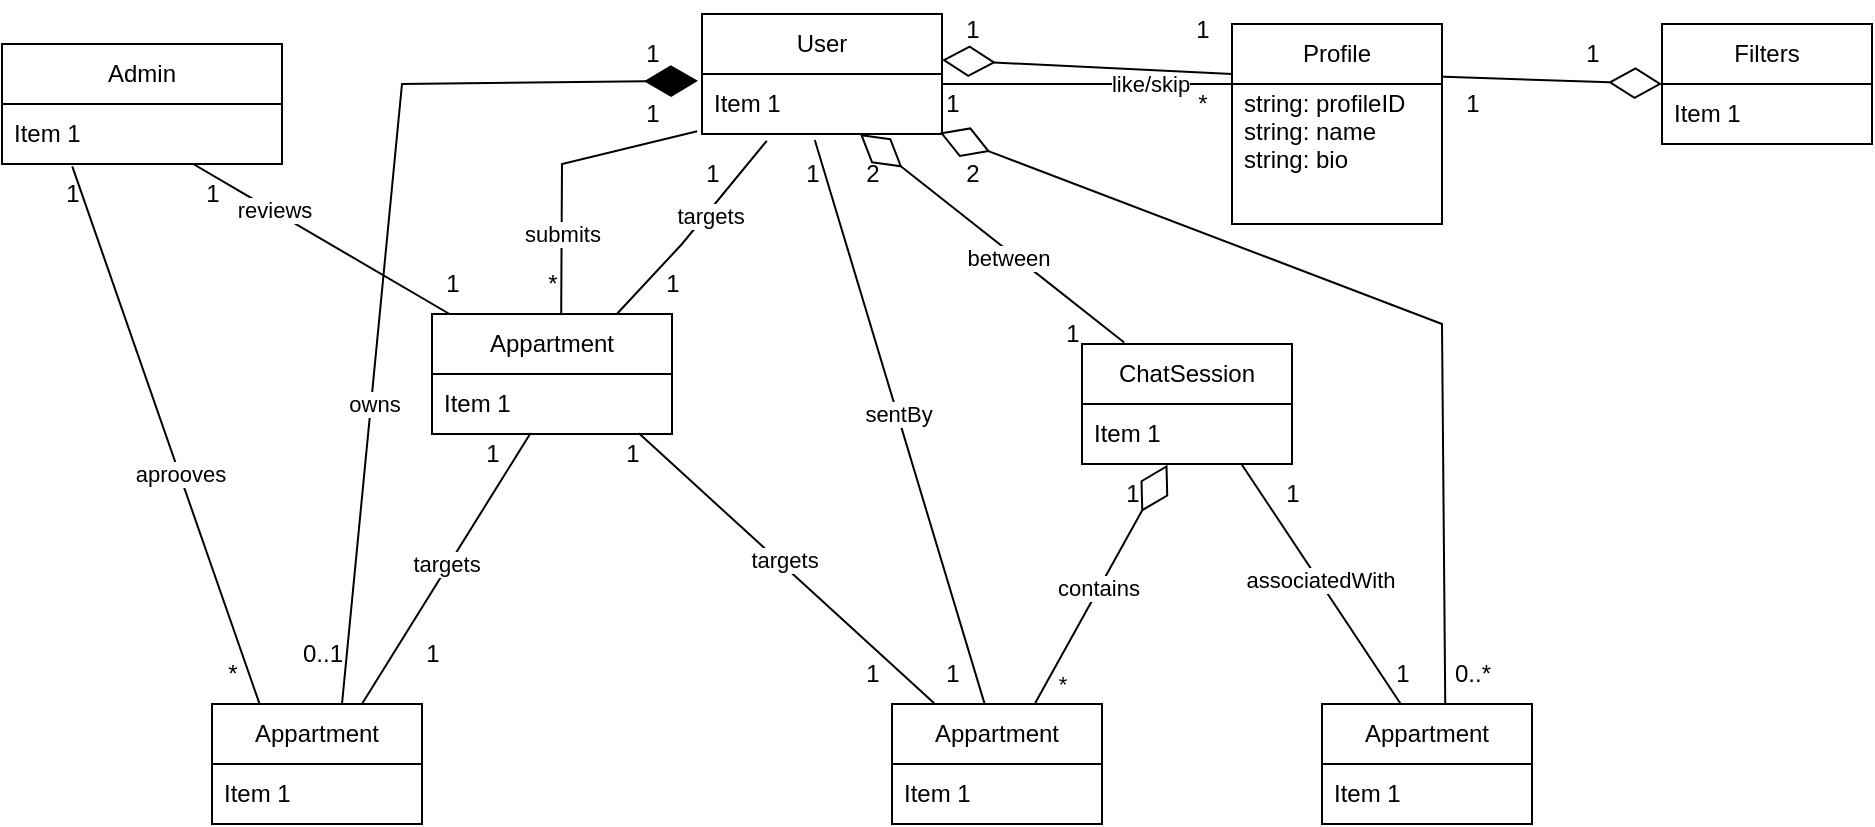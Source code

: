 <mxfile version="26.2.2">
  <diagram id="R2lEEEUBdFMjLlhIrx00" name="Page-1">
    <mxGraphModel dx="1044" dy="674" grid="1" gridSize="10" guides="1" tooltips="1" connect="1" arrows="1" fold="1" page="1" pageScale="1" pageWidth="1100" pageHeight="850" math="0" shadow="0" extFonts="Permanent Marker^https://fonts.googleapis.com/css?family=Permanent+Marker">
      <root>
        <mxCell id="0" />
        <mxCell id="1" parent="0" />
        <mxCell id="CzUIcHv0P2m2ANK762qB-11" value="" style="endArrow=diamondThin;endFill=0;endSize=24;html=1;rounded=0;exitX=0.682;exitY=-0.008;exitDx=0;exitDy=0;exitPerimeter=0;entryX=0.407;entryY=1.013;entryDx=0;entryDy=0;entryPerimeter=0;" parent="1" source="oZNQDrS6y1OFrkhBLZb1-55" target="oZNQDrS6y1OFrkhBLZb1-60" edge="1">
          <mxGeometry width="160" relative="1" as="geometry">
            <mxPoint x="606.667" y="650" as="sourcePoint" />
            <mxPoint x="673.268" y="530" as="targetPoint" />
          </mxGeometry>
        </mxCell>
        <mxCell id="CzUIcHv0P2m2ANK762qB-12" value="contains" style="edgeLabel;html=1;align=center;verticalAlign=middle;resizable=0;points=[];" parent="CzUIcHv0P2m2ANK762qB-11" vertex="1" connectable="0">
          <mxGeometry x="-0.037" y="1" relative="1" as="geometry">
            <mxPoint as="offset" />
          </mxGeometry>
        </mxCell>
        <mxCell id="CzUIcHv0P2m2ANK762qB-18" value="*" style="edgeLabel;html=1;align=center;verticalAlign=middle;resizable=0;points=[];" parent="CzUIcHv0P2m2ANK762qB-11" vertex="1" connectable="0">
          <mxGeometry x="-0.797" y="2" relative="1" as="geometry">
            <mxPoint x="8" y="3" as="offset" />
          </mxGeometry>
        </mxCell>
        <mxCell id="CzUIcHv0P2m2ANK762qB-16" value="" style="endArrow=none;html=1;rounded=0;exitX=0.39;exitY=0.039;exitDx=0;exitDy=0;exitPerimeter=0;entryX=0.76;entryY=1.003;entryDx=0;entryDy=0;entryPerimeter=0;" parent="1" source="oZNQDrS6y1OFrkhBLZb1-57" target="oZNQDrS6y1OFrkhBLZb1-60" edge="1">
          <mxGeometry width="50" height="50" relative="1" as="geometry">
            <mxPoint x="790" y="650" as="sourcePoint" />
            <mxPoint x="709.88" y="530" as="targetPoint" />
          </mxGeometry>
        </mxCell>
        <mxCell id="CzUIcHv0P2m2ANK762qB-17" value="associatedWith" style="edgeLabel;html=1;align=center;verticalAlign=middle;resizable=0;points=[];" parent="CzUIcHv0P2m2ANK762qB-16" vertex="1" connectable="0">
          <mxGeometry x="0.052" relative="1" as="geometry">
            <mxPoint as="offset" />
          </mxGeometry>
        </mxCell>
        <mxCell id="CzUIcHv0P2m2ANK762qB-19" value="1" style="text;html=1;align=center;verticalAlign=middle;resizable=0;points=[];autosize=1;strokeColor=none;fillColor=none;" parent="1" vertex="1">
          <mxGeometry x="640" y="530" width="30" height="30" as="geometry" />
        </mxCell>
        <mxCell id="CzUIcHv0P2m2ANK762qB-20" value="1" style="text;html=1;align=center;verticalAlign=middle;resizable=0;points=[];autosize=1;strokeColor=none;fillColor=none;" parent="1" vertex="1">
          <mxGeometry x="720" y="530" width="30" height="30" as="geometry" />
        </mxCell>
        <mxCell id="CzUIcHv0P2m2ANK762qB-21" value="1" style="text;html=1;align=center;verticalAlign=middle;resizable=0;points=[];autosize=1;strokeColor=none;fillColor=none;" parent="1" vertex="1">
          <mxGeometry x="775" y="620" width="30" height="30" as="geometry" />
        </mxCell>
        <mxCell id="CzUIcHv0P2m2ANK762qB-23" value="" style="endArrow=diamondThin;endFill=0;endSize=24;html=1;rounded=0;entryX=0.991;entryY=0.976;entryDx=0;entryDy=0;entryPerimeter=0;exitX=0.587;exitY=0.015;exitDx=0;exitDy=0;exitPerimeter=0;" parent="1" source="oZNQDrS6y1OFrkhBLZb1-57" target="oZNQDrS6y1OFrkhBLZb1-43" edge="1">
          <mxGeometry width="160" relative="1" as="geometry">
            <mxPoint x="811.667" y="650.91" as="sourcePoint" />
            <mxPoint x="550" y="362.5" as="targetPoint" />
            <Array as="points">
              <mxPoint x="810" y="460" />
            </Array>
          </mxGeometry>
        </mxCell>
        <mxCell id="CzUIcHv0P2m2ANK762qB-24" value="" style="endArrow=diamondThin;endFill=0;endSize=24;html=1;rounded=0;exitX=0.201;exitY=-0.012;exitDx=0;exitDy=0;exitPerimeter=0;" parent="1" source="oZNQDrS6y1OFrkhBLZb1-59" target="oZNQDrS6y1OFrkhBLZb1-43" edge="1">
          <mxGeometry width="160" relative="1" as="geometry">
            <mxPoint x="652" y="470" as="sourcePoint" />
            <mxPoint x="527.5" y="370" as="targetPoint" />
          </mxGeometry>
        </mxCell>
        <mxCell id="CzUIcHv0P2m2ANK762qB-25" value="between" style="edgeLabel;html=1;align=center;verticalAlign=middle;resizable=0;points=[];" parent="CzUIcHv0P2m2ANK762qB-24" vertex="1" connectable="0">
          <mxGeometry x="-0.136" y="3" relative="1" as="geometry">
            <mxPoint as="offset" />
          </mxGeometry>
        </mxCell>
        <mxCell id="CzUIcHv0P2m2ANK762qB-26" value="2" style="text;html=1;align=center;verticalAlign=middle;resizable=0;points=[];autosize=1;strokeColor=none;fillColor=none;" parent="1" vertex="1">
          <mxGeometry x="510" y="370" width="30" height="30" as="geometry" />
        </mxCell>
        <mxCell id="CzUIcHv0P2m2ANK762qB-27" value="1" style="text;html=1;align=center;verticalAlign=middle;resizable=0;points=[];autosize=1;strokeColor=none;fillColor=none;" parent="1" vertex="1">
          <mxGeometry x="610" y="450" width="30" height="30" as="geometry" />
        </mxCell>
        <mxCell id="CzUIcHv0P2m2ANK762qB-28" value="" style="endArrow=none;html=1;rounded=0;entryX=0.47;entryY=1.1;entryDx=0;entryDy=0;entryPerimeter=0;exitX=0.441;exitY=-0.001;exitDx=0;exitDy=0;exitPerimeter=0;" parent="1" source="oZNQDrS6y1OFrkhBLZb1-55" target="oZNQDrS6y1OFrkhBLZb1-43" edge="1">
          <mxGeometry width="50" height="50" relative="1" as="geometry">
            <mxPoint x="581" y="650" as="sourcePoint" />
            <mxPoint x="498.824" y="370" as="targetPoint" />
          </mxGeometry>
        </mxCell>
        <mxCell id="CzUIcHv0P2m2ANK762qB-29" value="sentBy" style="edgeLabel;html=1;align=center;verticalAlign=middle;resizable=0;points=[];" parent="CzUIcHv0P2m2ANK762qB-28" vertex="1" connectable="0">
          <mxGeometry x="0.028" relative="1" as="geometry">
            <mxPoint as="offset" />
          </mxGeometry>
        </mxCell>
        <mxCell id="CzUIcHv0P2m2ANK762qB-30" value="1" style="text;html=1;align=center;verticalAlign=middle;resizable=0;points=[];autosize=1;strokeColor=none;fillColor=none;" parent="1" vertex="1">
          <mxGeometry x="550" y="620" width="30" height="30" as="geometry" />
        </mxCell>
        <mxCell id="CzUIcHv0P2m2ANK762qB-31" value="1" style="text;html=1;align=center;verticalAlign=middle;resizable=0;points=[];autosize=1;strokeColor=none;fillColor=none;" parent="1" vertex="1">
          <mxGeometry x="480" y="370" width="30" height="30" as="geometry" />
        </mxCell>
        <mxCell id="CzUIcHv0P2m2ANK762qB-32" value="" style="endArrow=none;html=1;rounded=0;entryX=-0.02;entryY=0.953;entryDx=0;entryDy=0;entryPerimeter=0;exitX=0.653;exitY=1.014;exitDx=0;exitDy=0;exitPerimeter=0;" parent="1" source="CzUIcHv0P2m2ANK762qB-37" target="oZNQDrS6y1OFrkhBLZb1-43" edge="1">
          <mxGeometry width="50" height="50" relative="1" as="geometry">
            <mxPoint x="370" y="455" as="sourcePoint" />
            <mxPoint x="430" y="360" as="targetPoint" />
            <Array as="points">
              <mxPoint x="370" y="380" />
            </Array>
          </mxGeometry>
        </mxCell>
        <mxCell id="CzUIcHv0P2m2ANK762qB-35" value="submits" style="edgeLabel;html=1;align=center;verticalAlign=middle;resizable=0;points=[];" parent="CzUIcHv0P2m2ANK762qB-32" vertex="1" connectable="0">
          <mxGeometry x="-0.441" relative="1" as="geometry">
            <mxPoint as="offset" />
          </mxGeometry>
        </mxCell>
        <mxCell id="CzUIcHv0P2m2ANK762qB-33" value="" style="endArrow=none;html=1;rounded=0;entryX=0.27;entryY=1.113;entryDx=0;entryDy=0;entryPerimeter=0;exitX=0.772;exitY=-0.004;exitDx=0;exitDy=0;exitPerimeter=0;" parent="1" source="oZNQDrS6y1OFrkhBLZb1-62" target="oZNQDrS6y1OFrkhBLZb1-43" edge="1">
          <mxGeometry width="50" height="50" relative="1" as="geometry">
            <mxPoint x="397.692" y="455" as="sourcePoint" />
            <mxPoint x="467.5" y="370" as="targetPoint" />
            <Array as="points">
              <mxPoint x="430" y="420" />
            </Array>
          </mxGeometry>
        </mxCell>
        <mxCell id="CzUIcHv0P2m2ANK762qB-36" value="targets" style="edgeLabel;html=1;align=center;verticalAlign=middle;resizable=0;points=[];" parent="CzUIcHv0P2m2ANK762qB-33" vertex="1" connectable="0">
          <mxGeometry x="0.169" y="-1" relative="1" as="geometry">
            <mxPoint x="1" as="offset" />
          </mxGeometry>
        </mxCell>
        <mxCell id="CzUIcHv0P2m2ANK762qB-37" value="*" style="text;html=1;align=center;verticalAlign=middle;resizable=0;points=[];autosize=1;strokeColor=none;fillColor=none;" parent="1" vertex="1">
          <mxGeometry x="350" y="425" width="30" height="30" as="geometry" />
        </mxCell>
        <mxCell id="CzUIcHv0P2m2ANK762qB-38" value="1" style="text;html=1;align=center;verticalAlign=middle;resizable=0;points=[];autosize=1;strokeColor=none;fillColor=none;" parent="1" vertex="1">
          <mxGeometry x="400" y="340" width="30" height="30" as="geometry" />
        </mxCell>
        <mxCell id="CzUIcHv0P2m2ANK762qB-39" value="1" style="text;html=1;align=center;verticalAlign=middle;resizable=0;points=[];autosize=1;strokeColor=none;fillColor=none;" parent="1" vertex="1">
          <mxGeometry x="410" y="425" width="30" height="30" as="geometry" />
        </mxCell>
        <mxCell id="CzUIcHv0P2m2ANK762qB-40" value="1" style="text;html=1;align=center;verticalAlign=middle;resizable=0;points=[];autosize=1;strokeColor=none;fillColor=none;" parent="1" vertex="1">
          <mxGeometry x="430" y="370" width="30" height="30" as="geometry" />
        </mxCell>
        <mxCell id="CzUIcHv0P2m2ANK762qB-41" value="" style="endArrow=none;html=1;rounded=0;exitX=0.714;exitY=0;exitDx=0;exitDy=0;exitPerimeter=0;entryX=0.411;entryY=0.982;entryDx=0;entryDy=0;entryPerimeter=0;" parent="1" source="oZNQDrS6y1OFrkhBLZb1-53" target="oZNQDrS6y1OFrkhBLZb1-63" edge="1">
          <mxGeometry width="50" height="50" relative="1" as="geometry">
            <mxPoint x="277.838" y="640" as="sourcePoint" />
            <mxPoint x="351.813" y="515" as="targetPoint" />
          </mxGeometry>
        </mxCell>
        <mxCell id="CzUIcHv0P2m2ANK762qB-42" value="targets" style="edgeLabel;html=1;align=center;verticalAlign=middle;resizable=0;points=[];" parent="CzUIcHv0P2m2ANK762qB-41" vertex="1" connectable="0">
          <mxGeometry x="0.023" y="2" relative="1" as="geometry">
            <mxPoint as="offset" />
          </mxGeometry>
        </mxCell>
        <mxCell id="CzUIcHv0P2m2ANK762qB-43" value="" style="endArrow=none;html=1;rounded=0;exitX=0.201;exitY=-0.006;exitDx=0;exitDy=0;exitPerimeter=0;entryX=0.862;entryY=0.989;entryDx=0;entryDy=0;entryPerimeter=0;" parent="1" source="oZNQDrS6y1OFrkhBLZb1-55" target="oZNQDrS6y1OFrkhBLZb1-63" edge="1">
          <mxGeometry width="50" height="50" relative="1" as="geometry">
            <mxPoint x="556.154" y="650" as="sourcePoint" />
            <mxPoint x="403.911" y="515" as="targetPoint" />
          </mxGeometry>
        </mxCell>
        <mxCell id="CzUIcHv0P2m2ANK762qB-44" value="targets" style="edgeLabel;html=1;align=center;verticalAlign=middle;resizable=0;points=[];" parent="CzUIcHv0P2m2ANK762qB-43" vertex="1" connectable="0">
          <mxGeometry x="0.038" y="-2" relative="1" as="geometry">
            <mxPoint as="offset" />
          </mxGeometry>
        </mxCell>
        <mxCell id="CzUIcHv0P2m2ANK762qB-45" value="1" style="text;html=1;align=center;verticalAlign=middle;resizable=0;points=[];autosize=1;strokeColor=none;fillColor=none;" parent="1" vertex="1">
          <mxGeometry x="320" y="510" width="30" height="30" as="geometry" />
        </mxCell>
        <mxCell id="CzUIcHv0P2m2ANK762qB-46" value="1" style="text;html=1;align=center;verticalAlign=middle;resizable=0;points=[];autosize=1;strokeColor=none;fillColor=none;" parent="1" vertex="1">
          <mxGeometry x="290" y="610" width="30" height="30" as="geometry" />
        </mxCell>
        <mxCell id="CzUIcHv0P2m2ANK762qB-47" value="1" style="text;html=1;align=center;verticalAlign=middle;resizable=0;points=[];autosize=1;strokeColor=none;fillColor=none;" parent="1" vertex="1">
          <mxGeometry x="390" y="510" width="30" height="30" as="geometry" />
        </mxCell>
        <mxCell id="CzUIcHv0P2m2ANK762qB-48" value="1" style="text;html=1;align=center;verticalAlign=middle;resizable=0;points=[];autosize=1;strokeColor=none;fillColor=none;" parent="1" vertex="1">
          <mxGeometry x="510" y="620" width="30" height="30" as="geometry" />
        </mxCell>
        <mxCell id="CzUIcHv0P2m2ANK762qB-49" value="" style="endArrow=diamondThin;endFill=1;endSize=24;html=1;rounded=0;entryX=-0.017;entryY=0.113;entryDx=0;entryDy=0;entryPerimeter=0;exitX=0.619;exitY=0;exitDx=0;exitDy=0;exitPerimeter=0;" parent="1" source="oZNQDrS6y1OFrkhBLZb1-53" target="oZNQDrS6y1OFrkhBLZb1-43" edge="1">
          <mxGeometry width="160" relative="1" as="geometry">
            <mxPoint x="262.727" y="640" as="sourcePoint" />
            <mxPoint x="370" y="340" as="targetPoint" />
            <Array as="points">
              <mxPoint x="290" y="340" />
            </Array>
          </mxGeometry>
        </mxCell>
        <mxCell id="CzUIcHv0P2m2ANK762qB-51" value="owns" style="edgeLabel;html=1;align=center;verticalAlign=middle;resizable=0;points=[];" parent="CzUIcHv0P2m2ANK762qB-49" vertex="1" connectable="0">
          <mxGeometry x="-0.343" y="-1" relative="1" as="geometry">
            <mxPoint as="offset" />
          </mxGeometry>
        </mxCell>
        <mxCell id="CzUIcHv0P2m2ANK762qB-52" value="1" style="text;html=1;align=center;verticalAlign=middle;resizable=0;points=[];autosize=1;strokeColor=none;fillColor=none;" parent="1" vertex="1">
          <mxGeometry x="400" y="310" width="30" height="30" as="geometry" />
        </mxCell>
        <mxCell id="CzUIcHv0P2m2ANK762qB-53" value="0..1" style="text;html=1;align=center;verticalAlign=middle;resizable=0;points=[];autosize=1;strokeColor=none;fillColor=none;" parent="1" vertex="1">
          <mxGeometry x="230" y="610" width="40" height="30" as="geometry" />
        </mxCell>
        <mxCell id="CzUIcHv0P2m2ANK762qB-54" value="" style="endArrow=none;html=1;rounded=0;exitX=0.975;exitY=1.045;exitDx=0;exitDy=0;exitPerimeter=0;entryX=0.251;entryY=1.04;entryDx=0;entryDy=0;entryPerimeter=0;" parent="1" source="CzUIcHv0P2m2ANK762qB-58" target="oZNQDrS6y1OFrkhBLZb1-39" edge="1">
          <mxGeometry width="50" height="50" relative="1" as="geometry">
            <mxPoint x="214.52" y="637.48" as="sourcePoint" />
            <mxPoint x="130" y="380" as="targetPoint" />
          </mxGeometry>
        </mxCell>
        <mxCell id="CzUIcHv0P2m2ANK762qB-56" value="aprooves" style="edgeLabel;html=1;align=center;verticalAlign=middle;resizable=0;points=[];" parent="CzUIcHv0P2m2ANK762qB-54" vertex="1" connectable="0">
          <mxGeometry x="-0.14" relative="1" as="geometry">
            <mxPoint as="offset" />
          </mxGeometry>
        </mxCell>
        <mxCell id="CzUIcHv0P2m2ANK762qB-57" value="1" style="text;html=1;align=center;verticalAlign=middle;resizable=0;points=[];autosize=1;strokeColor=none;fillColor=none;" parent="1" vertex="1">
          <mxGeometry x="110" y="380" width="30" height="30" as="geometry" />
        </mxCell>
        <mxCell id="CzUIcHv0P2m2ANK762qB-58" value="*" style="text;html=1;align=center;verticalAlign=middle;resizable=0;points=[];autosize=1;strokeColor=none;fillColor=none;" parent="1" vertex="1">
          <mxGeometry x="190" y="620" width="30" height="30" as="geometry" />
        </mxCell>
        <mxCell id="CzUIcHv0P2m2ANK762qB-59" value="" style="endArrow=none;html=1;rounded=0;" parent="1" source="oZNQDrS6y1OFrkhBLZb1-39" target="oZNQDrS6y1OFrkhBLZb1-62" edge="1">
          <mxGeometry width="50" height="50" relative="1" as="geometry">
            <mxPoint x="205" y="380" as="sourcePoint" />
            <mxPoint x="310" y="455" as="targetPoint" />
          </mxGeometry>
        </mxCell>
        <mxCell id="CzUIcHv0P2m2ANK762qB-60" value="reviews" style="edgeLabel;html=1;align=center;verticalAlign=middle;resizable=0;points=[];" parent="CzUIcHv0P2m2ANK762qB-59" vertex="1" connectable="0">
          <mxGeometry x="-0.381" relative="1" as="geometry">
            <mxPoint as="offset" />
          </mxGeometry>
        </mxCell>
        <mxCell id="CzUIcHv0P2m2ANK762qB-61" value="1" style="text;html=1;align=center;verticalAlign=middle;resizable=0;points=[];autosize=1;strokeColor=none;fillColor=none;" parent="1" vertex="1">
          <mxGeometry x="180" y="380" width="30" height="30" as="geometry" />
        </mxCell>
        <mxCell id="CzUIcHv0P2m2ANK762qB-62" value="1" style="text;html=1;align=center;verticalAlign=middle;resizable=0;points=[];autosize=1;strokeColor=none;fillColor=none;" parent="1" vertex="1">
          <mxGeometry x="300" y="425" width="30" height="30" as="geometry" />
        </mxCell>
        <mxCell id="CzUIcHv0P2m2ANK762qB-63" value="0..*" style="text;html=1;align=center;verticalAlign=middle;resizable=0;points=[];autosize=1;strokeColor=none;fillColor=none;" parent="1" vertex="1">
          <mxGeometry x="805" y="620" width="40" height="30" as="geometry" />
        </mxCell>
        <mxCell id="CzUIcHv0P2m2ANK762qB-64" value="2" style="text;html=1;align=center;verticalAlign=middle;resizable=0;points=[];autosize=1;strokeColor=none;fillColor=none;" parent="1" vertex="1">
          <mxGeometry x="560" y="370" width="30" height="30" as="geometry" />
        </mxCell>
        <mxCell id="CzUIcHv0P2m2ANK762qB-65" value="" style="endArrow=none;html=1;rounded=0;entryX=1;entryY=0.167;entryDx=0;entryDy=0;entryPerimeter=0;exitX=0.048;exitY=0;exitDx=0;exitDy=0;exitPerimeter=0;" parent="1" source="oZNQDrS6y1OFrkhBLZb1-50" target="oZNQDrS6y1OFrkhBLZb1-43" edge="1">
          <mxGeometry width="50" height="50" relative="1" as="geometry">
            <mxPoint x="700" y="340.003" as="sourcePoint" />
            <mxPoint x="550" y="340" as="targetPoint" />
          </mxGeometry>
        </mxCell>
        <mxCell id="CzUIcHv0P2m2ANK762qB-66" value="like/skip" style="edgeLabel;html=1;align=center;verticalAlign=middle;resizable=0;points=[];" parent="CzUIcHv0P2m2ANK762qB-65" vertex="1" connectable="0">
          <mxGeometry x="-0.377" relative="1" as="geometry">
            <mxPoint as="offset" />
          </mxGeometry>
        </mxCell>
        <mxCell id="CzUIcHv0P2m2ANK762qB-68" value="1" style="text;html=1;align=center;verticalAlign=middle;resizable=0;points=[];autosize=1;strokeColor=none;fillColor=none;" parent="1" vertex="1">
          <mxGeometry x="550" y="335" width="30" height="30" as="geometry" />
        </mxCell>
        <mxCell id="CzUIcHv0P2m2ANK762qB-69" value="*" style="text;html=1;align=center;verticalAlign=middle;resizable=0;points=[];autosize=1;strokeColor=none;fillColor=none;" parent="1" vertex="1">
          <mxGeometry x="675" y="335" width="30" height="30" as="geometry" />
        </mxCell>
        <mxCell id="CzUIcHv0P2m2ANK762qB-70" value="" style="endArrow=diamondThin;endFill=0;endSize=24;html=1;rounded=0;exitX=0;exitY=0.25;exitDx=0;exitDy=0;entryX=1;entryY=0.383;entryDx=0;entryDy=0;entryPerimeter=0;" parent="1" source="oZNQDrS6y1OFrkhBLZb1-49" target="oZNQDrS6y1OFrkhBLZb1-42" edge="1">
          <mxGeometry width="160" relative="1" as="geometry">
            <mxPoint x="700" y="325" as="sourcePoint" />
            <mxPoint x="550" y="325" as="targetPoint" />
          </mxGeometry>
        </mxCell>
        <mxCell id="CzUIcHv0P2m2ANK762qB-71" value="1" style="text;html=1;align=center;verticalAlign=middle;resizable=0;points=[];autosize=1;strokeColor=none;fillColor=none;" parent="1" vertex="1">
          <mxGeometry x="675" y="298" width="30" height="30" as="geometry" />
        </mxCell>
        <mxCell id="CzUIcHv0P2m2ANK762qB-72" value="1" style="text;html=1;align=center;verticalAlign=middle;resizable=0;points=[];autosize=1;strokeColor=none;fillColor=none;" parent="1" vertex="1">
          <mxGeometry x="560" y="298" width="30" height="30" as="geometry" />
        </mxCell>
        <mxCell id="CzUIcHv0P2m2ANK762qB-73" value="" style="endArrow=diamondThin;endFill=0;endSize=24;html=1;rounded=0;exitX=0.977;exitY=-0.053;exitDx=0;exitDy=0;entryX=0;entryY=0.5;entryDx=0;entryDy=0;exitPerimeter=0;" parent="1" source="oZNQDrS6y1OFrkhBLZb1-50" edge="1">
          <mxGeometry width="160" relative="1" as="geometry">
            <mxPoint x="820" y="340" as="sourcePoint" />
            <mxPoint x="920" y="340" as="targetPoint" />
          </mxGeometry>
        </mxCell>
        <mxCell id="CzUIcHv0P2m2ANK762qB-74" value="1" style="text;html=1;align=center;verticalAlign=middle;resizable=0;points=[];autosize=1;strokeColor=none;fillColor=none;" parent="1" vertex="1">
          <mxGeometry x="870" y="310" width="30" height="30" as="geometry" />
        </mxCell>
        <mxCell id="CzUIcHv0P2m2ANK762qB-76" value="1" style="text;html=1;align=center;verticalAlign=middle;resizable=0;points=[];autosize=1;strokeColor=none;fillColor=none;" parent="1" vertex="1">
          <mxGeometry x="810" y="335" width="30" height="30" as="geometry" />
        </mxCell>
        <mxCell id="oZNQDrS6y1OFrkhBLZb1-38" value="Admin" style="swimlane;fontStyle=0;childLayout=stackLayout;horizontal=1;startSize=30;horizontalStack=0;resizeParent=1;resizeParentMax=0;resizeLast=0;collapsible=1;marginBottom=0;whiteSpace=wrap;html=1;" parent="1" vertex="1">
          <mxGeometry x="90" y="320" width="140" height="60" as="geometry">
            <mxRectangle x="125" y="170" width="70" height="30" as="alternateBounds" />
          </mxGeometry>
        </mxCell>
        <mxCell id="oZNQDrS6y1OFrkhBLZb1-39" value="Item 1" style="text;strokeColor=none;fillColor=none;align=left;verticalAlign=middle;spacingLeft=4;spacingRight=4;overflow=hidden;points=[[0,0.5],[1,0.5]];portConstraint=eastwest;rotatable=0;whiteSpace=wrap;html=1;" parent="oZNQDrS6y1OFrkhBLZb1-38" vertex="1">
          <mxGeometry y="30" width="140" height="30" as="geometry" />
        </mxCell>
        <mxCell id="oZNQDrS6y1OFrkhBLZb1-42" value="User" style="swimlane;fontStyle=0;childLayout=stackLayout;horizontal=1;startSize=30;horizontalStack=0;resizeParent=1;resizeParentMax=0;resizeLast=0;collapsible=1;marginBottom=0;whiteSpace=wrap;html=1;" parent="1" vertex="1">
          <mxGeometry x="440" y="305" width="120" height="60" as="geometry">
            <mxRectangle x="125" y="170" width="70" height="30" as="alternateBounds" />
          </mxGeometry>
        </mxCell>
        <mxCell id="oZNQDrS6y1OFrkhBLZb1-43" value="Item 1" style="text;strokeColor=none;fillColor=none;align=left;verticalAlign=middle;spacingLeft=4;spacingRight=4;overflow=hidden;points=[[0,0.5],[1,0.5]];portConstraint=eastwest;rotatable=0;whiteSpace=wrap;html=1;" parent="oZNQDrS6y1OFrkhBLZb1-42" vertex="1">
          <mxGeometry y="30" width="120" height="30" as="geometry" />
        </mxCell>
        <mxCell id="oZNQDrS6y1OFrkhBLZb1-49" value="Profile" style="swimlane;fontStyle=0;childLayout=stackLayout;horizontal=1;startSize=30;horizontalStack=0;resizeParent=1;resizeParentMax=0;resizeLast=0;collapsible=1;marginBottom=0;whiteSpace=wrap;html=1;" parent="1" vertex="1">
          <mxGeometry x="705" y="310" width="105" height="100" as="geometry">
            <mxRectangle x="125" y="170" width="70" height="30" as="alternateBounds" />
          </mxGeometry>
        </mxCell>
        <mxCell id="oZNQDrS6y1OFrkhBLZb1-50" value="string: profileID&lt;div&gt;string: name&lt;/div&gt;&lt;div&gt;string: bio&lt;/div&gt;&lt;div&gt;&lt;br&gt;&lt;/div&gt;&lt;div&gt;&lt;br&gt;&lt;/div&gt;" style="text;strokeColor=none;fillColor=none;align=left;verticalAlign=middle;spacingLeft=4;spacingRight=4;overflow=hidden;points=[[0,0.5],[1,0.5]];portConstraint=eastwest;rotatable=0;whiteSpace=wrap;html=1;" parent="oZNQDrS6y1OFrkhBLZb1-49" vertex="1">
          <mxGeometry y="30" width="105" height="70" as="geometry" />
        </mxCell>
        <mxCell id="oZNQDrS6y1OFrkhBLZb1-51" value="Filters" style="swimlane;fontStyle=0;childLayout=stackLayout;horizontal=1;startSize=30;horizontalStack=0;resizeParent=1;resizeParentMax=0;resizeLast=0;collapsible=1;marginBottom=0;whiteSpace=wrap;html=1;" parent="1" vertex="1">
          <mxGeometry x="920" y="310" width="105" height="60" as="geometry">
            <mxRectangle x="125" y="170" width="70" height="30" as="alternateBounds" />
          </mxGeometry>
        </mxCell>
        <mxCell id="oZNQDrS6y1OFrkhBLZb1-52" value="Item 1" style="text;strokeColor=none;fillColor=none;align=left;verticalAlign=middle;spacingLeft=4;spacingRight=4;overflow=hidden;points=[[0,0.5],[1,0.5]];portConstraint=eastwest;rotatable=0;whiteSpace=wrap;html=1;" parent="oZNQDrS6y1OFrkhBLZb1-51" vertex="1">
          <mxGeometry y="30" width="105" height="30" as="geometry" />
        </mxCell>
        <mxCell id="oZNQDrS6y1OFrkhBLZb1-53" value="Appartment" style="swimlane;fontStyle=0;childLayout=stackLayout;horizontal=1;startSize=30;horizontalStack=0;resizeParent=1;resizeParentMax=0;resizeLast=0;collapsible=1;marginBottom=0;whiteSpace=wrap;html=1;" parent="1" vertex="1">
          <mxGeometry x="195" y="650" width="105" height="60" as="geometry">
            <mxRectangle x="125" y="170" width="70" height="30" as="alternateBounds" />
          </mxGeometry>
        </mxCell>
        <mxCell id="oZNQDrS6y1OFrkhBLZb1-54" value="Item 1" style="text;strokeColor=none;fillColor=none;align=left;verticalAlign=middle;spacingLeft=4;spacingRight=4;overflow=hidden;points=[[0,0.5],[1,0.5]];portConstraint=eastwest;rotatable=0;whiteSpace=wrap;html=1;" parent="oZNQDrS6y1OFrkhBLZb1-53" vertex="1">
          <mxGeometry y="30" width="105" height="30" as="geometry" />
        </mxCell>
        <mxCell id="oZNQDrS6y1OFrkhBLZb1-55" value="Appartment" style="swimlane;fontStyle=0;childLayout=stackLayout;horizontal=1;startSize=30;horizontalStack=0;resizeParent=1;resizeParentMax=0;resizeLast=0;collapsible=1;marginBottom=0;whiteSpace=wrap;html=1;" parent="1" vertex="1">
          <mxGeometry x="535" y="650" width="105" height="60" as="geometry">
            <mxRectangle x="125" y="170" width="70" height="30" as="alternateBounds" />
          </mxGeometry>
        </mxCell>
        <mxCell id="oZNQDrS6y1OFrkhBLZb1-56" value="Item 1" style="text;strokeColor=none;fillColor=none;align=left;verticalAlign=middle;spacingLeft=4;spacingRight=4;overflow=hidden;points=[[0,0.5],[1,0.5]];portConstraint=eastwest;rotatable=0;whiteSpace=wrap;html=1;" parent="oZNQDrS6y1OFrkhBLZb1-55" vertex="1">
          <mxGeometry y="30" width="105" height="30" as="geometry" />
        </mxCell>
        <mxCell id="oZNQDrS6y1OFrkhBLZb1-57" value="Appartment" style="swimlane;fontStyle=0;childLayout=stackLayout;horizontal=1;startSize=30;horizontalStack=0;resizeParent=1;resizeParentMax=0;resizeLast=0;collapsible=1;marginBottom=0;whiteSpace=wrap;html=1;" parent="1" vertex="1">
          <mxGeometry x="750" y="650" width="105" height="60" as="geometry">
            <mxRectangle x="125" y="170" width="70" height="30" as="alternateBounds" />
          </mxGeometry>
        </mxCell>
        <mxCell id="oZNQDrS6y1OFrkhBLZb1-58" value="Item 1" style="text;strokeColor=none;fillColor=none;align=left;verticalAlign=middle;spacingLeft=4;spacingRight=4;overflow=hidden;points=[[0,0.5],[1,0.5]];portConstraint=eastwest;rotatable=0;whiteSpace=wrap;html=1;" parent="oZNQDrS6y1OFrkhBLZb1-57" vertex="1">
          <mxGeometry y="30" width="105" height="30" as="geometry" />
        </mxCell>
        <mxCell id="oZNQDrS6y1OFrkhBLZb1-59" value="ChatSession" style="swimlane;fontStyle=0;childLayout=stackLayout;horizontal=1;startSize=30;horizontalStack=0;resizeParent=1;resizeParentMax=0;resizeLast=0;collapsible=1;marginBottom=0;whiteSpace=wrap;html=1;" parent="1" vertex="1">
          <mxGeometry x="630" y="470" width="105" height="60" as="geometry">
            <mxRectangle x="125" y="170" width="70" height="30" as="alternateBounds" />
          </mxGeometry>
        </mxCell>
        <mxCell id="oZNQDrS6y1OFrkhBLZb1-60" value="Item 1" style="text;strokeColor=none;fillColor=none;align=left;verticalAlign=middle;spacingLeft=4;spacingRight=4;overflow=hidden;points=[[0,0.5],[1,0.5]];portConstraint=eastwest;rotatable=0;whiteSpace=wrap;html=1;" parent="oZNQDrS6y1OFrkhBLZb1-59" vertex="1">
          <mxGeometry y="30" width="105" height="30" as="geometry" />
        </mxCell>
        <mxCell id="oZNQDrS6y1OFrkhBLZb1-62" value="Appartment" style="swimlane;fontStyle=0;childLayout=stackLayout;horizontal=1;startSize=30;horizontalStack=0;resizeParent=1;resizeParentMax=0;resizeLast=0;collapsible=1;marginBottom=0;whiteSpace=wrap;html=1;" parent="1" vertex="1">
          <mxGeometry x="305" y="455" width="120" height="60" as="geometry">
            <mxRectangle x="125" y="170" width="70" height="30" as="alternateBounds" />
          </mxGeometry>
        </mxCell>
        <mxCell id="oZNQDrS6y1OFrkhBLZb1-63" value="Item 1" style="text;strokeColor=none;fillColor=none;align=left;verticalAlign=middle;spacingLeft=4;spacingRight=4;overflow=hidden;points=[[0,0.5],[1,0.5]];portConstraint=eastwest;rotatable=0;whiteSpace=wrap;html=1;" parent="oZNQDrS6y1OFrkhBLZb1-62" vertex="1">
          <mxGeometry y="30" width="120" height="30" as="geometry" />
        </mxCell>
      </root>
    </mxGraphModel>
  </diagram>
</mxfile>
